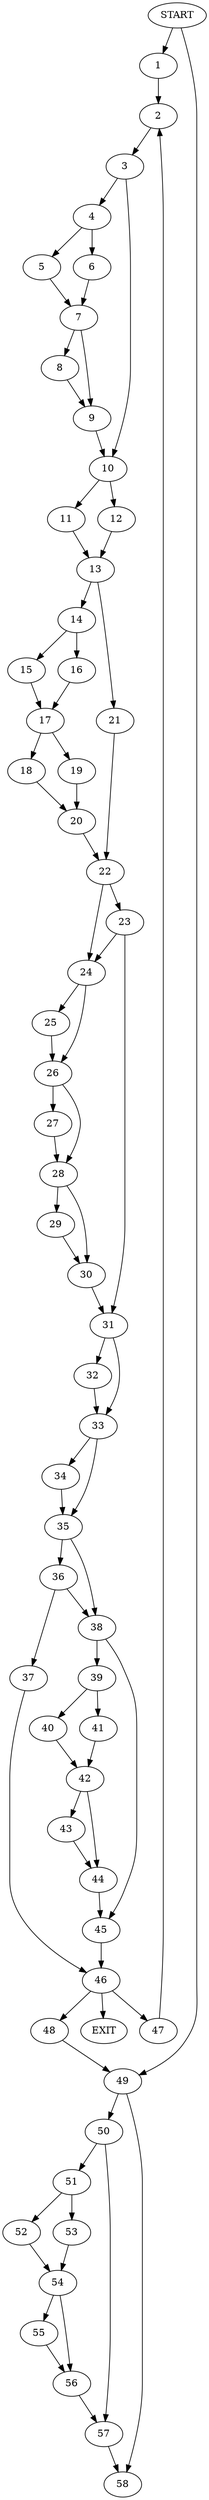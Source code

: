 digraph { 
0 [label="START"];
1;
2;
3;
4;
5;
6;
7;
8;
9;
10;
11;
12;
13;
14;
15;
16;
17;
18;
19;
20;
21;
22;
23;
24;
25;
26;
27;
28;
29;
30;
31;
32;
33;
34;
35;
36;
37;
38;
39;
40;
41;
42;
43;
44;
45;
46;
47;
48;
49;
50;
51;
52;
53;
54;
55;
56;
57;
58;
59[label="EXIT"];
0 -> 1;
0 -> 49;
1 -> 2;
2 -> 3;
3 -> 4;
3 -> 10;
4 -> 5;
4 -> 6;
5 -> 7;
6 -> 7;
7 -> 9;
7 -> 8;
8 -> 9;
9 -> 10;
10 -> 11;
10 -> 12;
11 -> 13;
12 -> 13;
13 -> 14;
13 -> 21;
14 -> 15;
14 -> 16;
15 -> 17;
16 -> 17;
17 -> 18;
17 -> 19;
18 -> 20;
19 -> 20;
20 -> 22;
21 -> 22;
22 -> 23;
22 -> 24;
23 -> 31;
23 -> 24;
24 -> 25;
24 -> 26;
25 -> 26;
26 -> 27;
26 -> 28;
27 -> 28;
28 -> 29;
28 -> 30;
29 -> 30;
30 -> 31;
31 -> 32;
31 -> 33;
32 -> 33;
33 -> 34;
33 -> 35;
34 -> 35;
35 -> 38;
35 -> 36;
36 -> 38;
36 -> 37;
37 -> 46;
38 -> 45;
38 -> 39;
39 -> 40;
39 -> 41;
40 -> 42;
41 -> 42;
42 -> 44;
42 -> 43;
43 -> 44;
44 -> 45;
45 -> 46;
46 -> 59;
46 -> 47;
46:s2 -> 48;
47 -> 2;
48 -> 49;
49 -> 58;
49 -> 50;
50 -> 57;
50 -> 51;
51 -> 52;
51 -> 53;
52 -> 54;
53 -> 54;
54 -> 56;
54 -> 55;
55 -> 56;
56 -> 57;
57 -> 58;
}